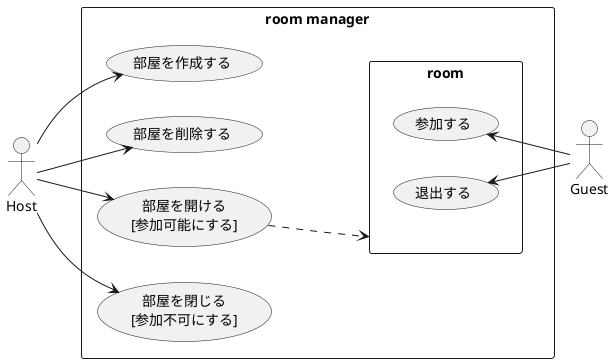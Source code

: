 @startuml room manager
left to right direction
actor Host as H
rectangle "room manager" {
    (部屋を作成する) as create
    (部屋を削除する) as delete
    (部屋を開ける\n[参加可能にする]) as open
    (部屋を閉じる\n[参加不可にする]) as close
    H --> create
    H --> delete
    H --> open
    H --> close
    open ...> room
}

actor Guest as G
rectangle room {
    (参加する) as join
    (退出する) as leave
    join <-- G
    leave <-- G
}


@enduml